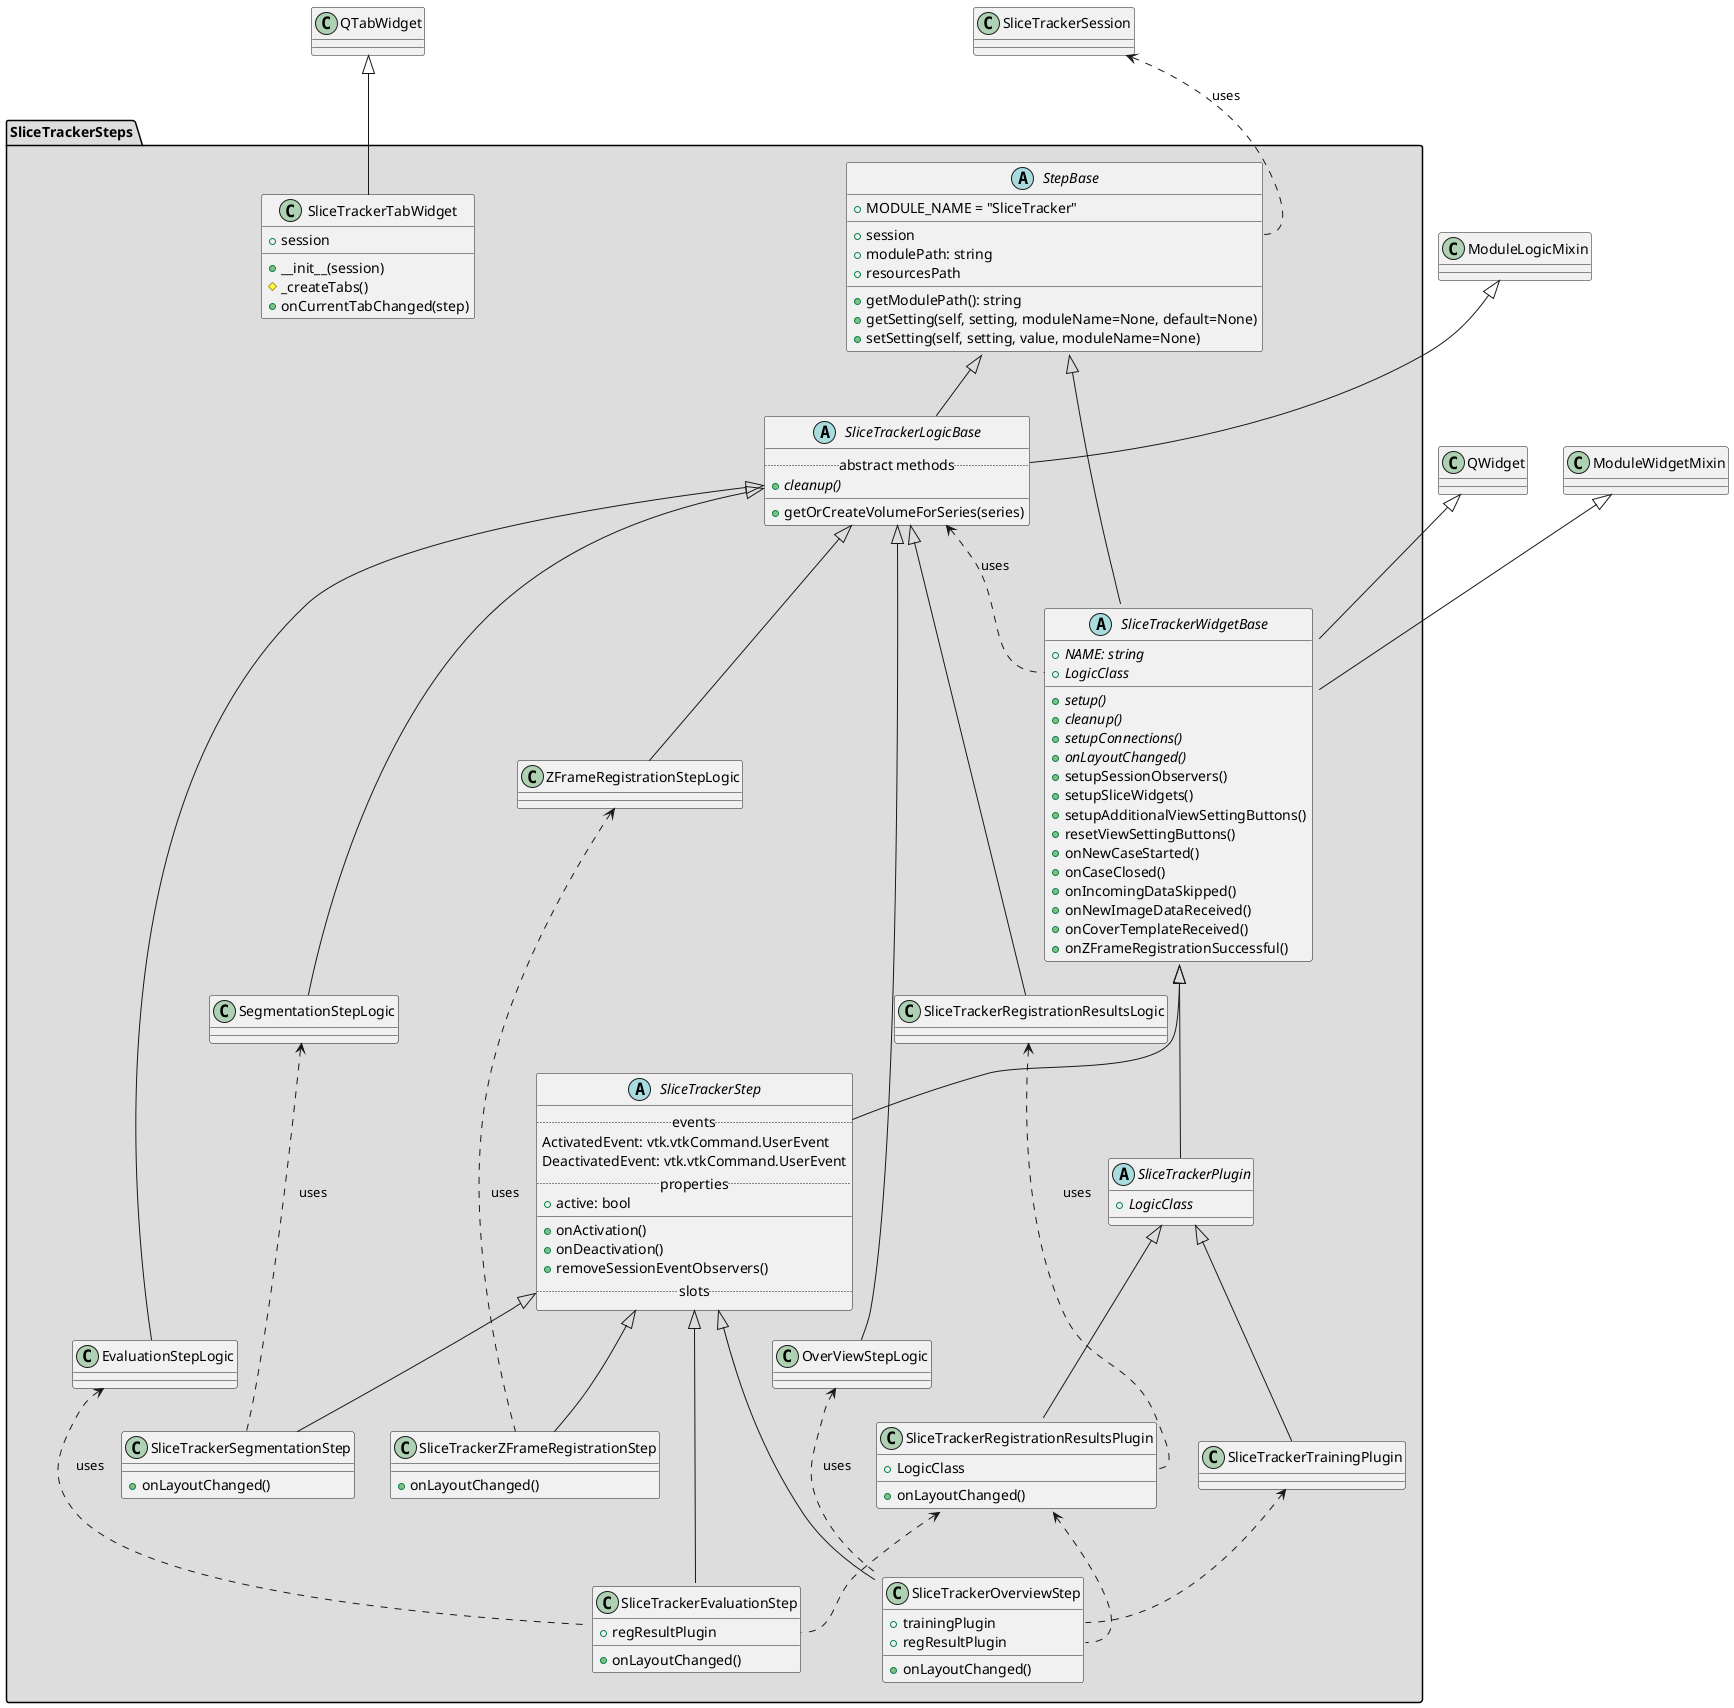@startuml

package "SliceTrackerSteps" #DDDDDD {

  class SliceTrackerTabWidget {
    + session
    + __init__(session)
    # _createTabs()
    + onCurrentTabChanged(step)
  }

  abstract class StepBase {
    + MODULE_NAME = "SliceTracker"
    __
    + session
    + modulePath: string
    + resourcesPath
    __
    + getModulePath(): string
    + getSetting(self, setting, moduleName=None, default=None)
    + setSetting(self, setting, value, moduleName=None)
  }

  abstract class SliceTrackerPlugin {
    + {abstract} LogicClass
  }

  SliceTrackerWidgetBase <|-- SliceTrackerPlugin

  abstract class SliceTrackerWidgetBase {
    + {abstract} NAME: string
    + {abstract} LogicClass
    + {abstract} setup()
    + {abstract} cleanup()
    + {abstract} setupConnections()
    + {abstract} onLayoutChanged()
    + setupSessionObservers()
    + setupSliceWidgets()
    + setupAdditionalViewSettingButtons()
    + resetViewSettingButtons()
    + onNewCaseStarted()
    + onCaseClosed()
    + onIncomingDataSkipped()
    + onNewImageDataReceived()
    + onCoverTemplateReceived()
    + onZFrameRegistrationSuccessful()
  }

  StepBase <|-- SliceTrackerWidgetBase

  abstract class SliceTrackerStep {
    .. events ..
    ActivatedEvent: vtk.vtkCommand.UserEvent
    DeactivatedEvent: vtk.vtkCommand.UserEvent
    .. properties ..
    + active: bool
    __
    + onActivation()
    + onDeactivation()
    + removeSessionEventObservers()
    .. slots ..
  }

  SliceTrackerWidgetBase <|-- SliceTrackerStep


  abstract class SliceTrackerLogicBase {
    .. abstract methods ..
    + {abstract} cleanup()
    __
    + getOrCreateVolumeForSeries(series)
  }

  StepBase <|-- SliceTrackerLogicBase

  class SliceTrackerOverviewStep {
    + onLayoutChanged()
    + trainingPlugin
    + regResultPlugin
  }

  class SliceTrackerTrainingPlugin {
  }

  class SliceTrackerRegistrationResultsPlugin {
    + LogicClass
    + onLayoutChanged()
  }

  class SliceTrackerRegistrationResultsLogic

  SliceTrackerTrainingPlugin <.. SliceTrackerOverviewStep::trainingPlugin
  SliceTrackerPlugin <|-- SliceTrackerTrainingPlugin
  SliceTrackerPlugin <|-- SliceTrackerRegistrationResultsPlugin
  SliceTrackerRegistrationResultsPlugin <.. SliceTrackerOverviewStep::regResultPlugin
  SliceTrackerLogicBase <|-- SliceTrackerRegistrationResultsLogic
  SliceTrackerRegistrationResultsLogic <.. SliceTrackerRegistrationResultsPlugin::LogicClass: uses


  class SliceTrackerSegmentationStep {
    + onLayoutChanged()
  }

  class SliceTrackerZFrameRegistrationStep {
    + onLayoutChanged()
  }

  class SliceTrackerEvaluationStep {
    + regResultPlugin
    __
    + onLayoutChanged()
  }

  SliceTrackerRegistrationResultsPlugin <.. SliceTrackerEvaluationStep::regResultPlugin

  'class OverViewStepLogic
  'class SegmentationStepLogic
  'class ZFrameRegistrationStepLogic
  'class EvaluationStepLogic
  '
  SliceTrackerLogicBase <|-- OverViewStepLogic
  SliceTrackerLogicBase <|-- SegmentationStepLogic
  SliceTrackerLogicBase <|-- ZFrameRegistrationStepLogic
  SliceTrackerLogicBase <|-- EvaluationStepLogic

  SliceTrackerStep <|-- SliceTrackerOverviewStep
  SliceTrackerStep <|-- SliceTrackerSegmentationStep
  SliceTrackerStep <|-- SliceTrackerZFrameRegistrationStep
  SliceTrackerStep <|-- SliceTrackerEvaluationStep

  OverViewStepLogic <.. SliceTrackerOverviewStep: uses
  SegmentationStepLogic <.. SliceTrackerSegmentationStep: uses
  ZFrameRegistrationStepLogic <.. SliceTrackerZFrameRegistrationStep: uses
  EvaluationStepLogic <.. SliceTrackerEvaluationStep: uses

  SliceTrackerLogicBase <.. SliceTrackerWidgetBase::LogicClass : uses
}

QTabWidget <|-- SliceTrackerTabWidget
QWidget <|-- SliceTrackerWidgetBase
ModuleWidgetMixin <|-- SliceTrackerWidgetBase
ModuleLogicMixin <|-- SliceTrackerLogicBase

SliceTrackerSession <.. StepBase::session : uses
'SliceTrackerSession "0" --> "*" SliceTrackerStep

@enduml